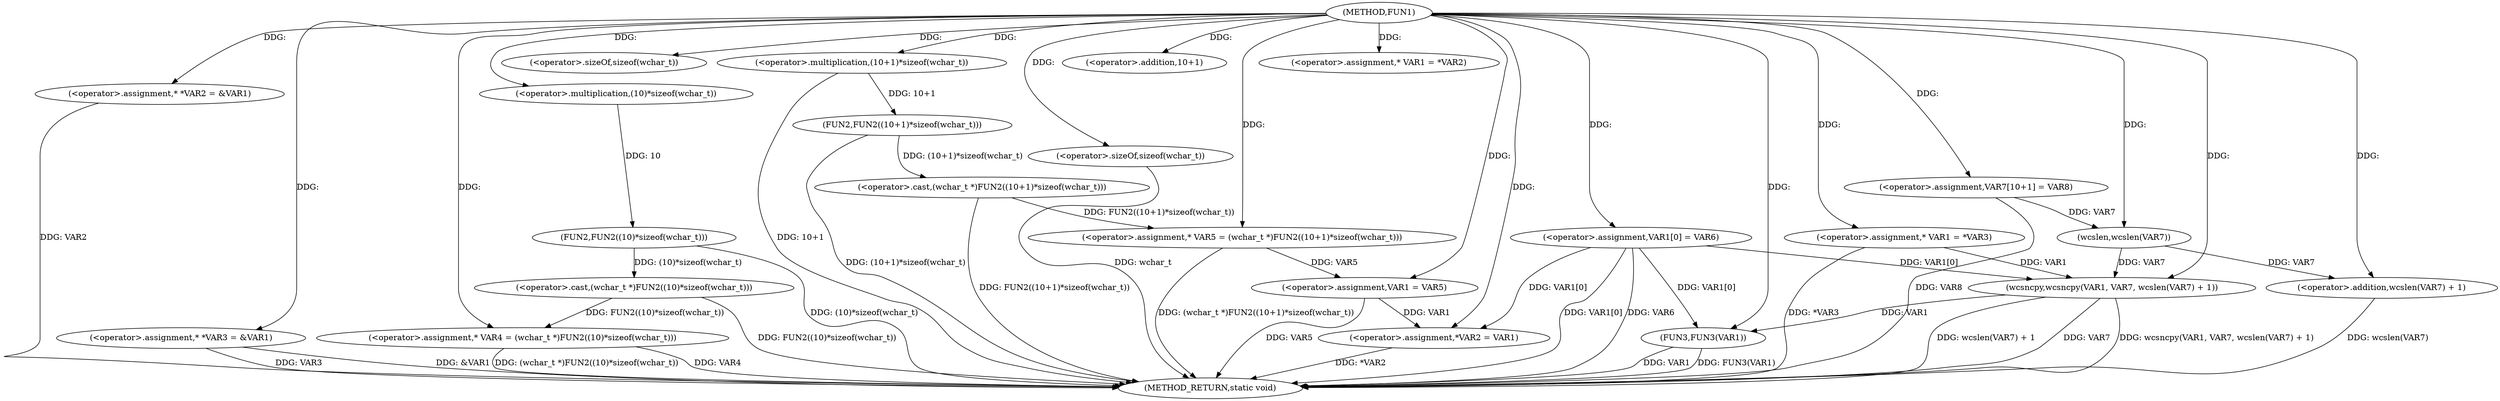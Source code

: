 digraph FUN1 {  
"1000100" [label = "(METHOD,FUN1)" ]
"1000173" [label = "(METHOD_RETURN,static void)" ]
"1000104" [label = "(<operator>.assignment,* *VAR2 = &VAR1)" ]
"1000109" [label = "(<operator>.assignment,* *VAR3 = &VAR1)" ]
"1000114" [label = "(<operator>.assignment,* VAR4 = (wchar_t *)FUN2((10)*sizeof(wchar_t)))" ]
"1000116" [label = "(<operator>.cast,(wchar_t *)FUN2((10)*sizeof(wchar_t)))" ]
"1000118" [label = "(FUN2,FUN2((10)*sizeof(wchar_t)))" ]
"1000119" [label = "(<operator>.multiplication,(10)*sizeof(wchar_t))" ]
"1000121" [label = "(<operator>.sizeOf,sizeof(wchar_t))" ]
"1000124" [label = "(<operator>.assignment,* VAR5 = (wchar_t *)FUN2((10+1)*sizeof(wchar_t)))" ]
"1000126" [label = "(<operator>.cast,(wchar_t *)FUN2((10+1)*sizeof(wchar_t)))" ]
"1000128" [label = "(FUN2,FUN2((10+1)*sizeof(wchar_t)))" ]
"1000129" [label = "(<operator>.multiplication,(10+1)*sizeof(wchar_t))" ]
"1000130" [label = "(<operator>.addition,10+1)" ]
"1000133" [label = "(<operator>.sizeOf,sizeof(wchar_t))" ]
"1000137" [label = "(<operator>.assignment,* VAR1 = *VAR2)" ]
"1000141" [label = "(<operator>.assignment,VAR1 = VAR5)" ]
"1000144" [label = "(<operator>.assignment,VAR1[0] = VAR6)" ]
"1000149" [label = "(<operator>.assignment,*VAR2 = VAR1)" ]
"1000155" [label = "(<operator>.assignment,* VAR1 = *VAR3)" ]
"1000161" [label = "(<operator>.assignment,VAR7[10+1] = VAR8)" ]
"1000164" [label = "(wcsncpy,wcsncpy(VAR1, VAR7, wcslen(VAR7) + 1))" ]
"1000167" [label = "(<operator>.addition,wcslen(VAR7) + 1)" ]
"1000168" [label = "(wcslen,wcslen(VAR7))" ]
"1000171" [label = "(FUN3,FUN3(VAR1))" ]
  "1000171" -> "1000173"  [ label = "DDG: VAR1"] 
  "1000155" -> "1000173"  [ label = "DDG: *VAR3"] 
  "1000104" -> "1000173"  [ label = "DDG: VAR2"] 
  "1000164" -> "1000173"  [ label = "DDG: VAR7"] 
  "1000114" -> "1000173"  [ label = "DDG: VAR4"] 
  "1000116" -> "1000173"  [ label = "DDG: FUN2((10)*sizeof(wchar_t))"] 
  "1000109" -> "1000173"  [ label = "DDG: VAR3"] 
  "1000149" -> "1000173"  [ label = "DDG: *VAR2"] 
  "1000126" -> "1000173"  [ label = "DDG: FUN2((10+1)*sizeof(wchar_t))"] 
  "1000118" -> "1000173"  [ label = "DDG: (10)*sizeof(wchar_t)"] 
  "1000161" -> "1000173"  [ label = "DDG: VAR8"] 
  "1000167" -> "1000173"  [ label = "DDG: wcslen(VAR7)"] 
  "1000129" -> "1000173"  [ label = "DDG: 10+1"] 
  "1000164" -> "1000173"  [ label = "DDG: wcsncpy(VAR1, VAR7, wcslen(VAR7) + 1)"] 
  "1000124" -> "1000173"  [ label = "DDG: (wchar_t *)FUN2((10+1)*sizeof(wchar_t))"] 
  "1000128" -> "1000173"  [ label = "DDG: (10+1)*sizeof(wchar_t)"] 
  "1000164" -> "1000173"  [ label = "DDG: wcslen(VAR7) + 1"] 
  "1000133" -> "1000173"  [ label = "DDG: wchar_t"] 
  "1000144" -> "1000173"  [ label = "DDG: VAR6"] 
  "1000141" -> "1000173"  [ label = "DDG: VAR5"] 
  "1000144" -> "1000173"  [ label = "DDG: VAR1[0]"] 
  "1000171" -> "1000173"  [ label = "DDG: FUN3(VAR1)"] 
  "1000114" -> "1000173"  [ label = "DDG: (wchar_t *)FUN2((10)*sizeof(wchar_t))"] 
  "1000109" -> "1000173"  [ label = "DDG: &VAR1"] 
  "1000100" -> "1000104"  [ label = "DDG: "] 
  "1000100" -> "1000109"  [ label = "DDG: "] 
  "1000116" -> "1000114"  [ label = "DDG: FUN2((10)*sizeof(wchar_t))"] 
  "1000100" -> "1000114"  [ label = "DDG: "] 
  "1000118" -> "1000116"  [ label = "DDG: (10)*sizeof(wchar_t)"] 
  "1000119" -> "1000118"  [ label = "DDG: 10"] 
  "1000100" -> "1000119"  [ label = "DDG: "] 
  "1000100" -> "1000121"  [ label = "DDG: "] 
  "1000126" -> "1000124"  [ label = "DDG: FUN2((10+1)*sizeof(wchar_t))"] 
  "1000100" -> "1000124"  [ label = "DDG: "] 
  "1000128" -> "1000126"  [ label = "DDG: (10+1)*sizeof(wchar_t)"] 
  "1000129" -> "1000128"  [ label = "DDG: 10+1"] 
  "1000100" -> "1000129"  [ label = "DDG: "] 
  "1000100" -> "1000130"  [ label = "DDG: "] 
  "1000100" -> "1000133"  [ label = "DDG: "] 
  "1000100" -> "1000137"  [ label = "DDG: "] 
  "1000124" -> "1000141"  [ label = "DDG: VAR5"] 
  "1000100" -> "1000141"  [ label = "DDG: "] 
  "1000100" -> "1000144"  [ label = "DDG: "] 
  "1000141" -> "1000149"  [ label = "DDG: VAR1"] 
  "1000144" -> "1000149"  [ label = "DDG: VAR1[0]"] 
  "1000100" -> "1000149"  [ label = "DDG: "] 
  "1000100" -> "1000155"  [ label = "DDG: "] 
  "1000100" -> "1000161"  [ label = "DDG: "] 
  "1000144" -> "1000164"  [ label = "DDG: VAR1[0]"] 
  "1000155" -> "1000164"  [ label = "DDG: VAR1"] 
  "1000100" -> "1000164"  [ label = "DDG: "] 
  "1000168" -> "1000164"  [ label = "DDG: VAR7"] 
  "1000168" -> "1000167"  [ label = "DDG: VAR7"] 
  "1000161" -> "1000168"  [ label = "DDG: VAR7"] 
  "1000100" -> "1000168"  [ label = "DDG: "] 
  "1000100" -> "1000167"  [ label = "DDG: "] 
  "1000144" -> "1000171"  [ label = "DDG: VAR1[0]"] 
  "1000164" -> "1000171"  [ label = "DDG: VAR1"] 
  "1000100" -> "1000171"  [ label = "DDG: "] 
}
